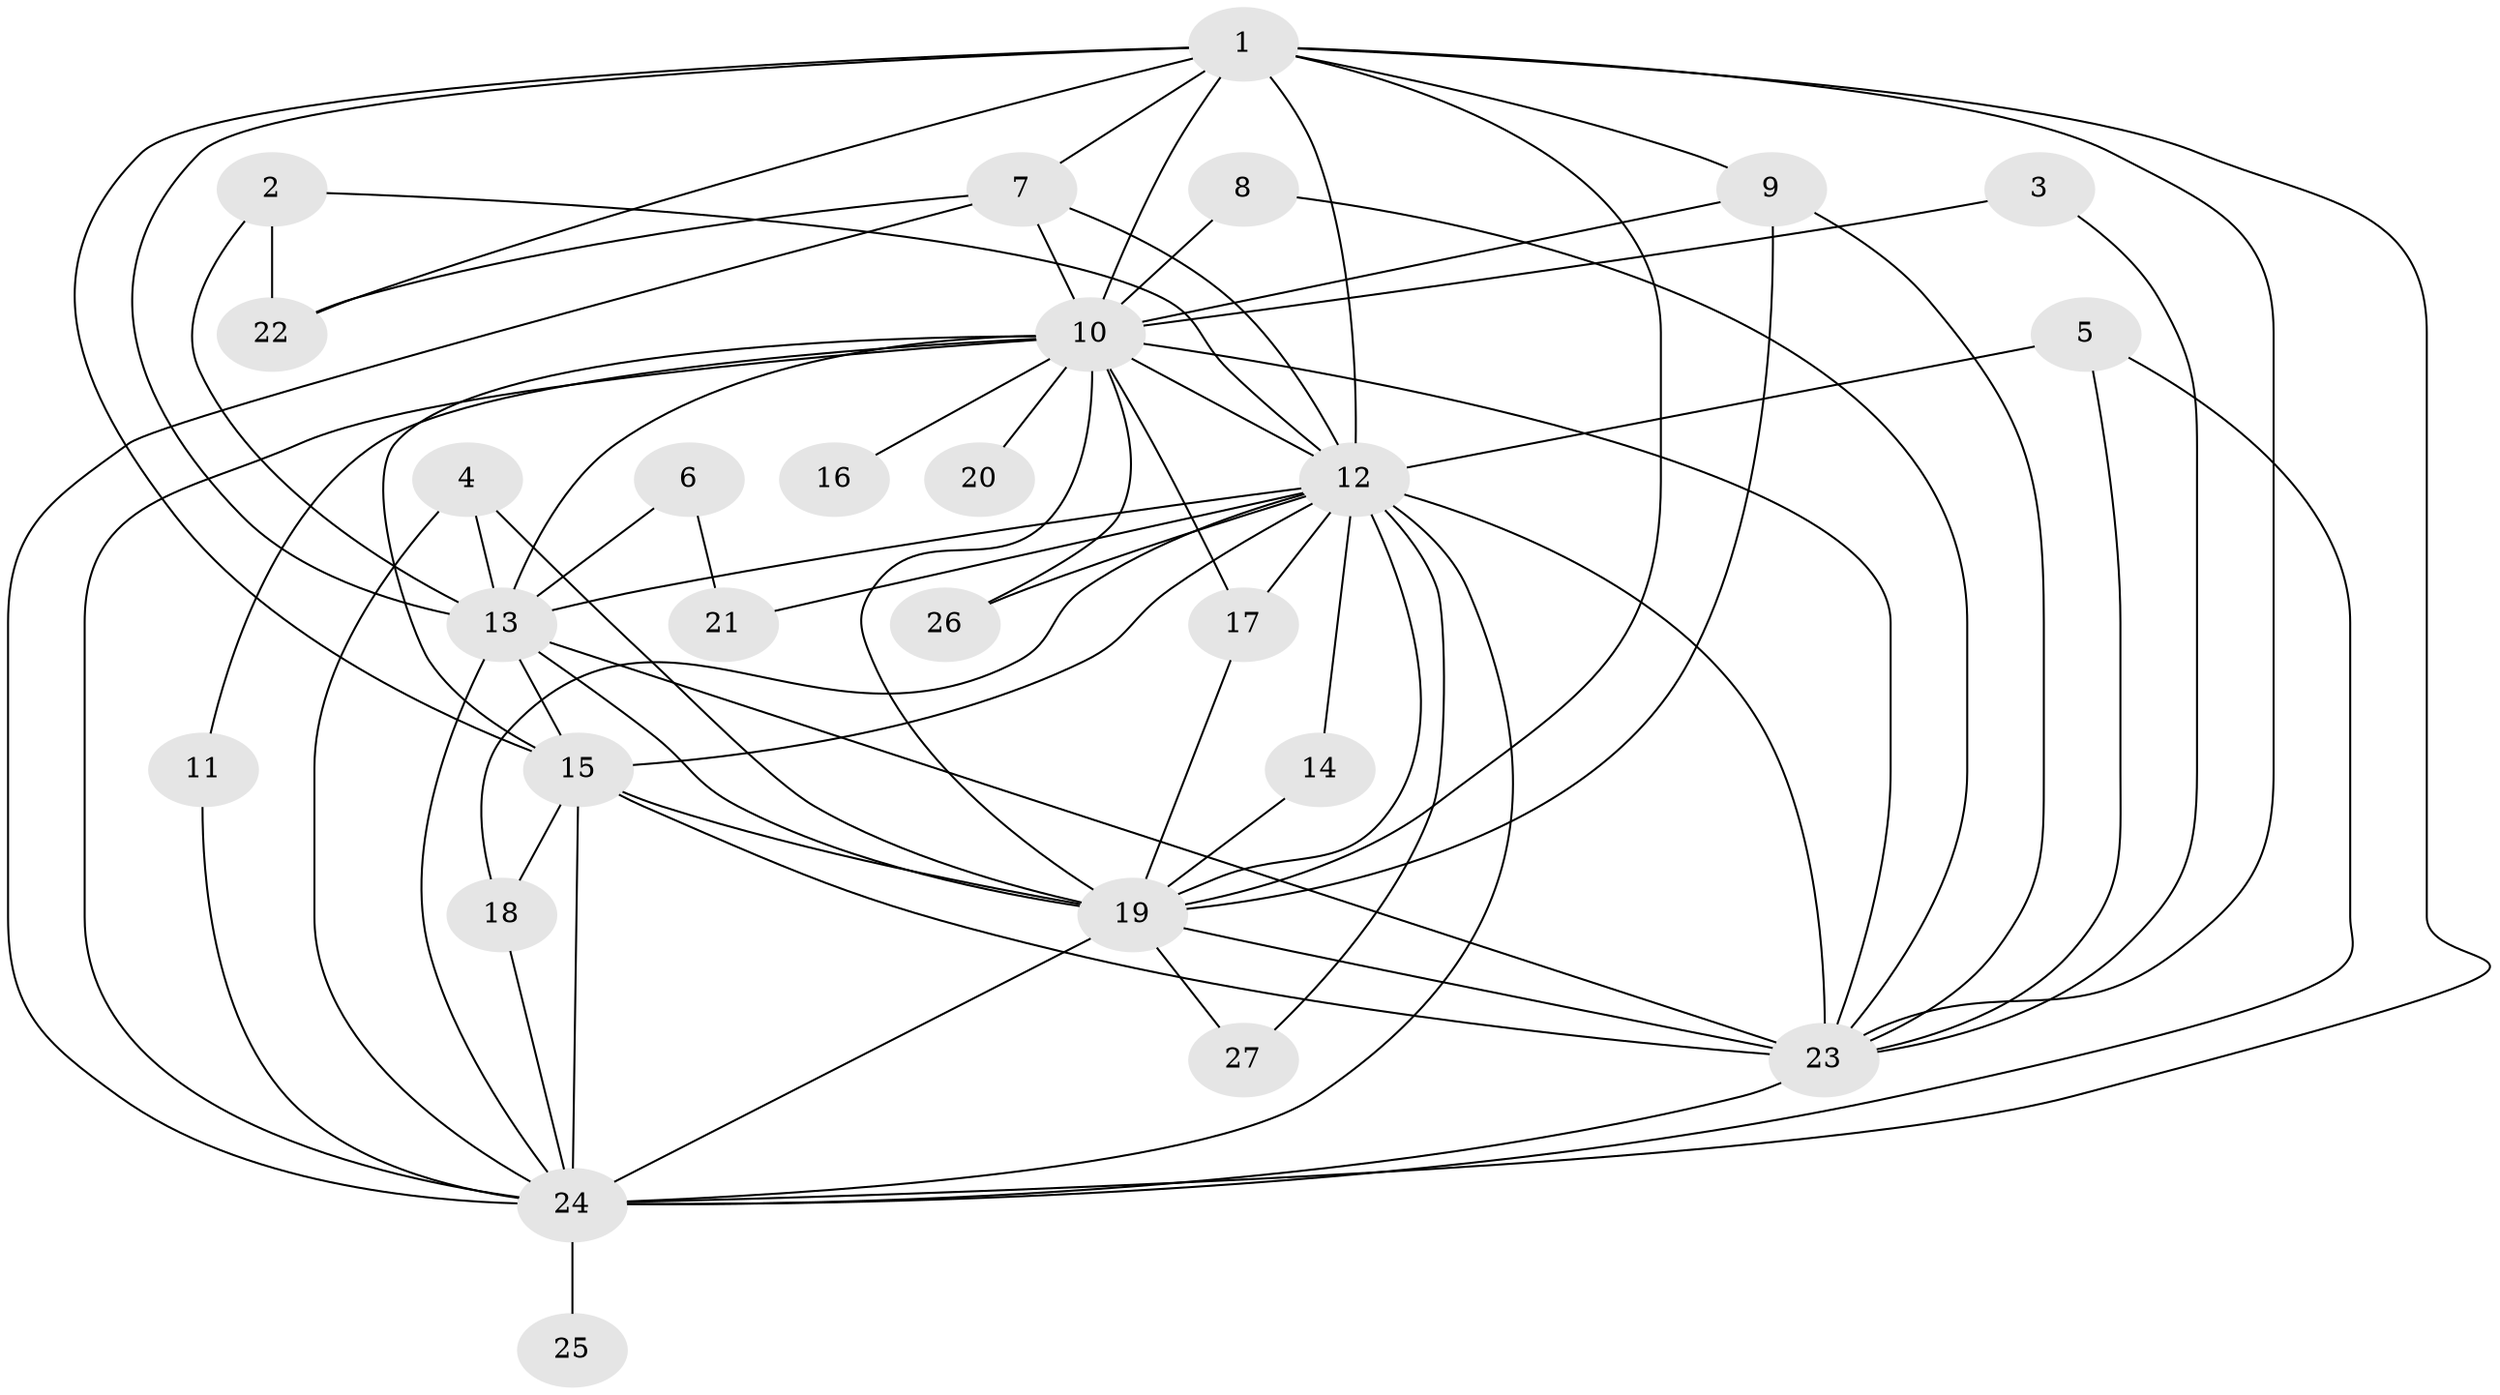 // original degree distribution, {11: 0.018867924528301886, 15: 0.018867924528301886, 16: 0.018867924528301886, 18: 0.03773584905660377, 14: 0.03773584905660377, 13: 0.018867924528301886, 23: 0.018867924528301886, 19: 0.018867924528301886, 3: 0.16981132075471697, 2: 0.5849056603773585, 4: 0.05660377358490566}
// Generated by graph-tools (version 1.1) at 2025/01/03/09/25 03:01:34]
// undirected, 27 vertices, 71 edges
graph export_dot {
graph [start="1"]
  node [color=gray90,style=filled];
  1;
  2;
  3;
  4;
  5;
  6;
  7;
  8;
  9;
  10;
  11;
  12;
  13;
  14;
  15;
  16;
  17;
  18;
  19;
  20;
  21;
  22;
  23;
  24;
  25;
  26;
  27;
  1 -- 7 [weight=1.0];
  1 -- 9 [weight=1.0];
  1 -- 10 [weight=3.0];
  1 -- 12 [weight=1.0];
  1 -- 13 [weight=1.0];
  1 -- 15 [weight=1.0];
  1 -- 19 [weight=1.0];
  1 -- 22 [weight=1.0];
  1 -- 23 [weight=2.0];
  1 -- 24 [weight=2.0];
  2 -- 12 [weight=1.0];
  2 -- 13 [weight=1.0];
  2 -- 22 [weight=1.0];
  3 -- 10 [weight=1.0];
  3 -- 23 [weight=1.0];
  4 -- 13 [weight=1.0];
  4 -- 19 [weight=1.0];
  4 -- 24 [weight=1.0];
  5 -- 12 [weight=1.0];
  5 -- 23 [weight=1.0];
  5 -- 24 [weight=1.0];
  6 -- 13 [weight=1.0];
  6 -- 21 [weight=1.0];
  7 -- 10 [weight=1.0];
  7 -- 12 [weight=1.0];
  7 -- 22 [weight=1.0];
  7 -- 24 [weight=1.0];
  8 -- 10 [weight=1.0];
  8 -- 23 [weight=1.0];
  9 -- 10 [weight=1.0];
  9 -- 19 [weight=1.0];
  9 -- 23 [weight=1.0];
  10 -- 11 [weight=1.0];
  10 -- 12 [weight=2.0];
  10 -- 13 [weight=3.0];
  10 -- 15 [weight=3.0];
  10 -- 16 [weight=2.0];
  10 -- 17 [weight=1.0];
  10 -- 19 [weight=2.0];
  10 -- 20 [weight=2.0];
  10 -- 23 [weight=4.0];
  10 -- 24 [weight=3.0];
  10 -- 26 [weight=2.0];
  11 -- 24 [weight=1.0];
  12 -- 13 [weight=2.0];
  12 -- 14 [weight=1.0];
  12 -- 15 [weight=1.0];
  12 -- 17 [weight=2.0];
  12 -- 18 [weight=1.0];
  12 -- 19 [weight=2.0];
  12 -- 21 [weight=2.0];
  12 -- 23 [weight=2.0];
  12 -- 24 [weight=1.0];
  12 -- 26 [weight=1.0];
  12 -- 27 [weight=1.0];
  13 -- 15 [weight=1.0];
  13 -- 19 [weight=1.0];
  13 -- 23 [weight=2.0];
  13 -- 24 [weight=1.0];
  14 -- 19 [weight=1.0];
  15 -- 18 [weight=1.0];
  15 -- 19 [weight=2.0];
  15 -- 23 [weight=3.0];
  15 -- 24 [weight=1.0];
  17 -- 19 [weight=1.0];
  18 -- 24 [weight=1.0];
  19 -- 23 [weight=4.0];
  19 -- 24 [weight=1.0];
  19 -- 27 [weight=1.0];
  23 -- 24 [weight=2.0];
  24 -- 25 [weight=1.0];
}
